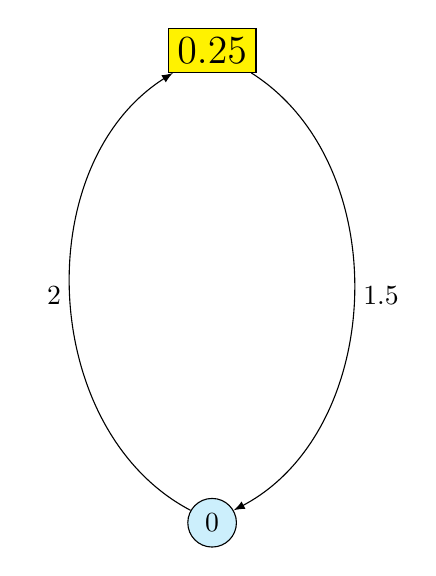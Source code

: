 \begin{tikzpicture}[scale=1.5]
\def \radius {2cm}

\node[draw, rectangle, fill=yellow] at ({90}:\radius) (ns) {\Large{$0.25$}};
\node[draw, circle, fill=cyan!20] at ({270}:\radius) (n3) {$0$};

\path[->, >=latex] (n3) edge [bend left=60] node[left]{2} (ns);
\path[->, >=latex] (ns) edge [bend left=60] node[right]{1.5} (n3);

\end{tikzpicture}
